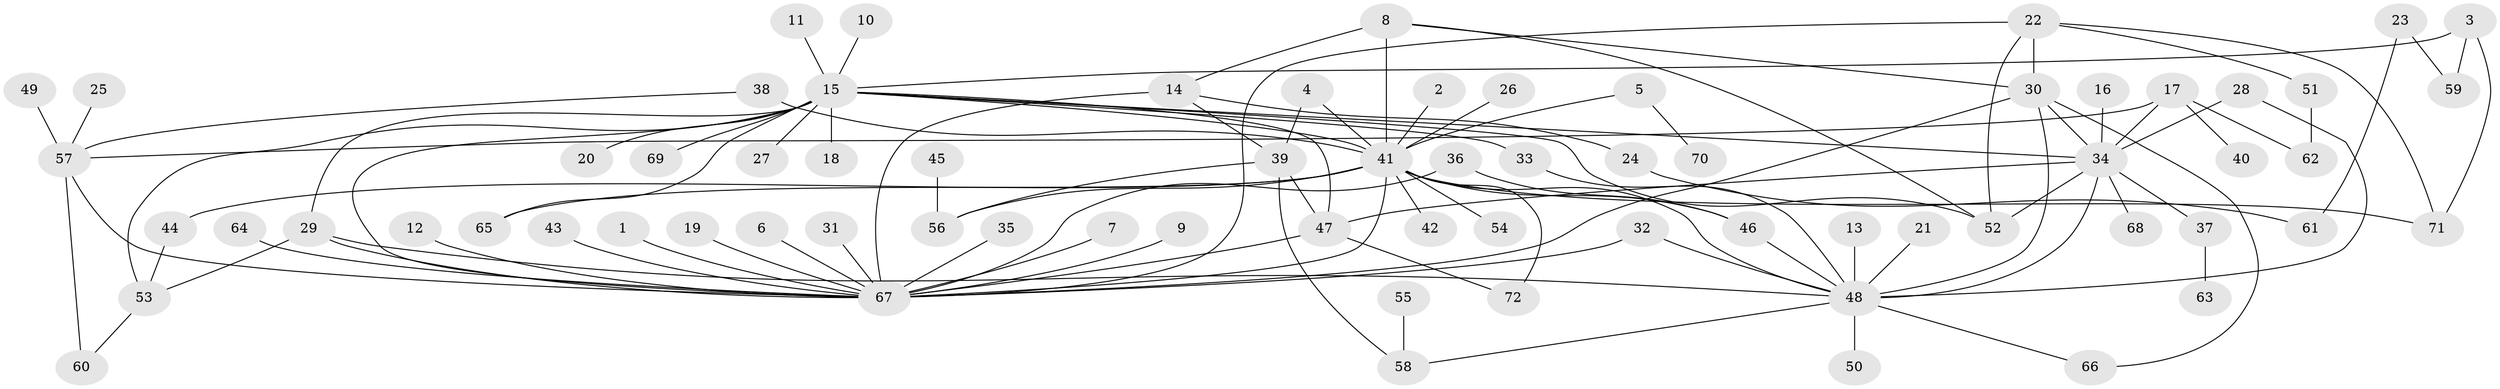 // original degree distribution, {25: 0.013888888888888888, 3: 0.1388888888888889, 20: 0.006944444444444444, 16: 0.006944444444444444, 2: 0.25, 5: 0.041666666666666664, 1: 0.4583333333333333, 6: 0.006944444444444444, 4: 0.0625, 8: 0.006944444444444444, 12: 0.006944444444444444}
// Generated by graph-tools (version 1.1) at 2025/01/03/09/25 03:01:56]
// undirected, 72 vertices, 106 edges
graph export_dot {
graph [start="1"]
  node [color=gray90,style=filled];
  1;
  2;
  3;
  4;
  5;
  6;
  7;
  8;
  9;
  10;
  11;
  12;
  13;
  14;
  15;
  16;
  17;
  18;
  19;
  20;
  21;
  22;
  23;
  24;
  25;
  26;
  27;
  28;
  29;
  30;
  31;
  32;
  33;
  34;
  35;
  36;
  37;
  38;
  39;
  40;
  41;
  42;
  43;
  44;
  45;
  46;
  47;
  48;
  49;
  50;
  51;
  52;
  53;
  54;
  55;
  56;
  57;
  58;
  59;
  60;
  61;
  62;
  63;
  64;
  65;
  66;
  67;
  68;
  69;
  70;
  71;
  72;
  1 -- 67 [weight=1.0];
  2 -- 41 [weight=1.0];
  3 -- 15 [weight=1.0];
  3 -- 59 [weight=1.0];
  3 -- 71 [weight=1.0];
  4 -- 39 [weight=1.0];
  4 -- 41 [weight=1.0];
  5 -- 41 [weight=1.0];
  5 -- 70 [weight=1.0];
  6 -- 67 [weight=1.0];
  7 -- 67 [weight=1.0];
  8 -- 14 [weight=1.0];
  8 -- 30 [weight=1.0];
  8 -- 41 [weight=2.0];
  8 -- 52 [weight=1.0];
  9 -- 67 [weight=1.0];
  10 -- 15 [weight=1.0];
  11 -- 15 [weight=1.0];
  12 -- 67 [weight=1.0];
  13 -- 48 [weight=1.0];
  14 -- 24 [weight=1.0];
  14 -- 39 [weight=1.0];
  14 -- 67 [weight=1.0];
  15 -- 18 [weight=1.0];
  15 -- 20 [weight=1.0];
  15 -- 27 [weight=1.0];
  15 -- 29 [weight=1.0];
  15 -- 33 [weight=1.0];
  15 -- 34 [weight=1.0];
  15 -- 41 [weight=1.0];
  15 -- 47 [weight=1.0];
  15 -- 52 [weight=1.0];
  15 -- 53 [weight=1.0];
  15 -- 65 [weight=1.0];
  15 -- 67 [weight=1.0];
  15 -- 69 [weight=1.0];
  16 -- 34 [weight=1.0];
  17 -- 34 [weight=1.0];
  17 -- 40 [weight=1.0];
  17 -- 57 [weight=1.0];
  17 -- 62 [weight=1.0];
  19 -- 67 [weight=1.0];
  21 -- 48 [weight=1.0];
  22 -- 30 [weight=1.0];
  22 -- 51 [weight=1.0];
  22 -- 52 [weight=1.0];
  22 -- 67 [weight=1.0];
  22 -- 71 [weight=1.0];
  23 -- 59 [weight=1.0];
  23 -- 61 [weight=1.0];
  24 -- 61 [weight=1.0];
  25 -- 57 [weight=1.0];
  26 -- 41 [weight=1.0];
  28 -- 34 [weight=1.0];
  28 -- 48 [weight=1.0];
  29 -- 48 [weight=1.0];
  29 -- 53 [weight=1.0];
  29 -- 67 [weight=1.0];
  30 -- 34 [weight=1.0];
  30 -- 48 [weight=2.0];
  30 -- 66 [weight=1.0];
  30 -- 67 [weight=1.0];
  31 -- 67 [weight=1.0];
  32 -- 48 [weight=1.0];
  32 -- 67 [weight=2.0];
  33 -- 48 [weight=1.0];
  34 -- 37 [weight=1.0];
  34 -- 47 [weight=1.0];
  34 -- 48 [weight=1.0];
  34 -- 52 [weight=1.0];
  34 -- 68 [weight=1.0];
  35 -- 67 [weight=1.0];
  36 -- 46 [weight=1.0];
  36 -- 67 [weight=1.0];
  37 -- 63 [weight=1.0];
  38 -- 41 [weight=2.0];
  38 -- 57 [weight=1.0];
  39 -- 47 [weight=1.0];
  39 -- 56 [weight=1.0];
  39 -- 58 [weight=1.0];
  41 -- 42 [weight=1.0];
  41 -- 44 [weight=1.0];
  41 -- 46 [weight=1.0];
  41 -- 48 [weight=1.0];
  41 -- 54 [weight=1.0];
  41 -- 56 [weight=1.0];
  41 -- 65 [weight=1.0];
  41 -- 67 [weight=1.0];
  41 -- 71 [weight=1.0];
  41 -- 72 [weight=1.0];
  43 -- 67 [weight=1.0];
  44 -- 53 [weight=1.0];
  45 -- 56 [weight=1.0];
  46 -- 48 [weight=1.0];
  47 -- 67 [weight=1.0];
  47 -- 72 [weight=1.0];
  48 -- 50 [weight=1.0];
  48 -- 58 [weight=1.0];
  48 -- 66 [weight=1.0];
  49 -- 57 [weight=1.0];
  51 -- 62 [weight=1.0];
  53 -- 60 [weight=1.0];
  55 -- 58 [weight=1.0];
  57 -- 60 [weight=1.0];
  57 -- 67 [weight=1.0];
  64 -- 67 [weight=1.0];
}
